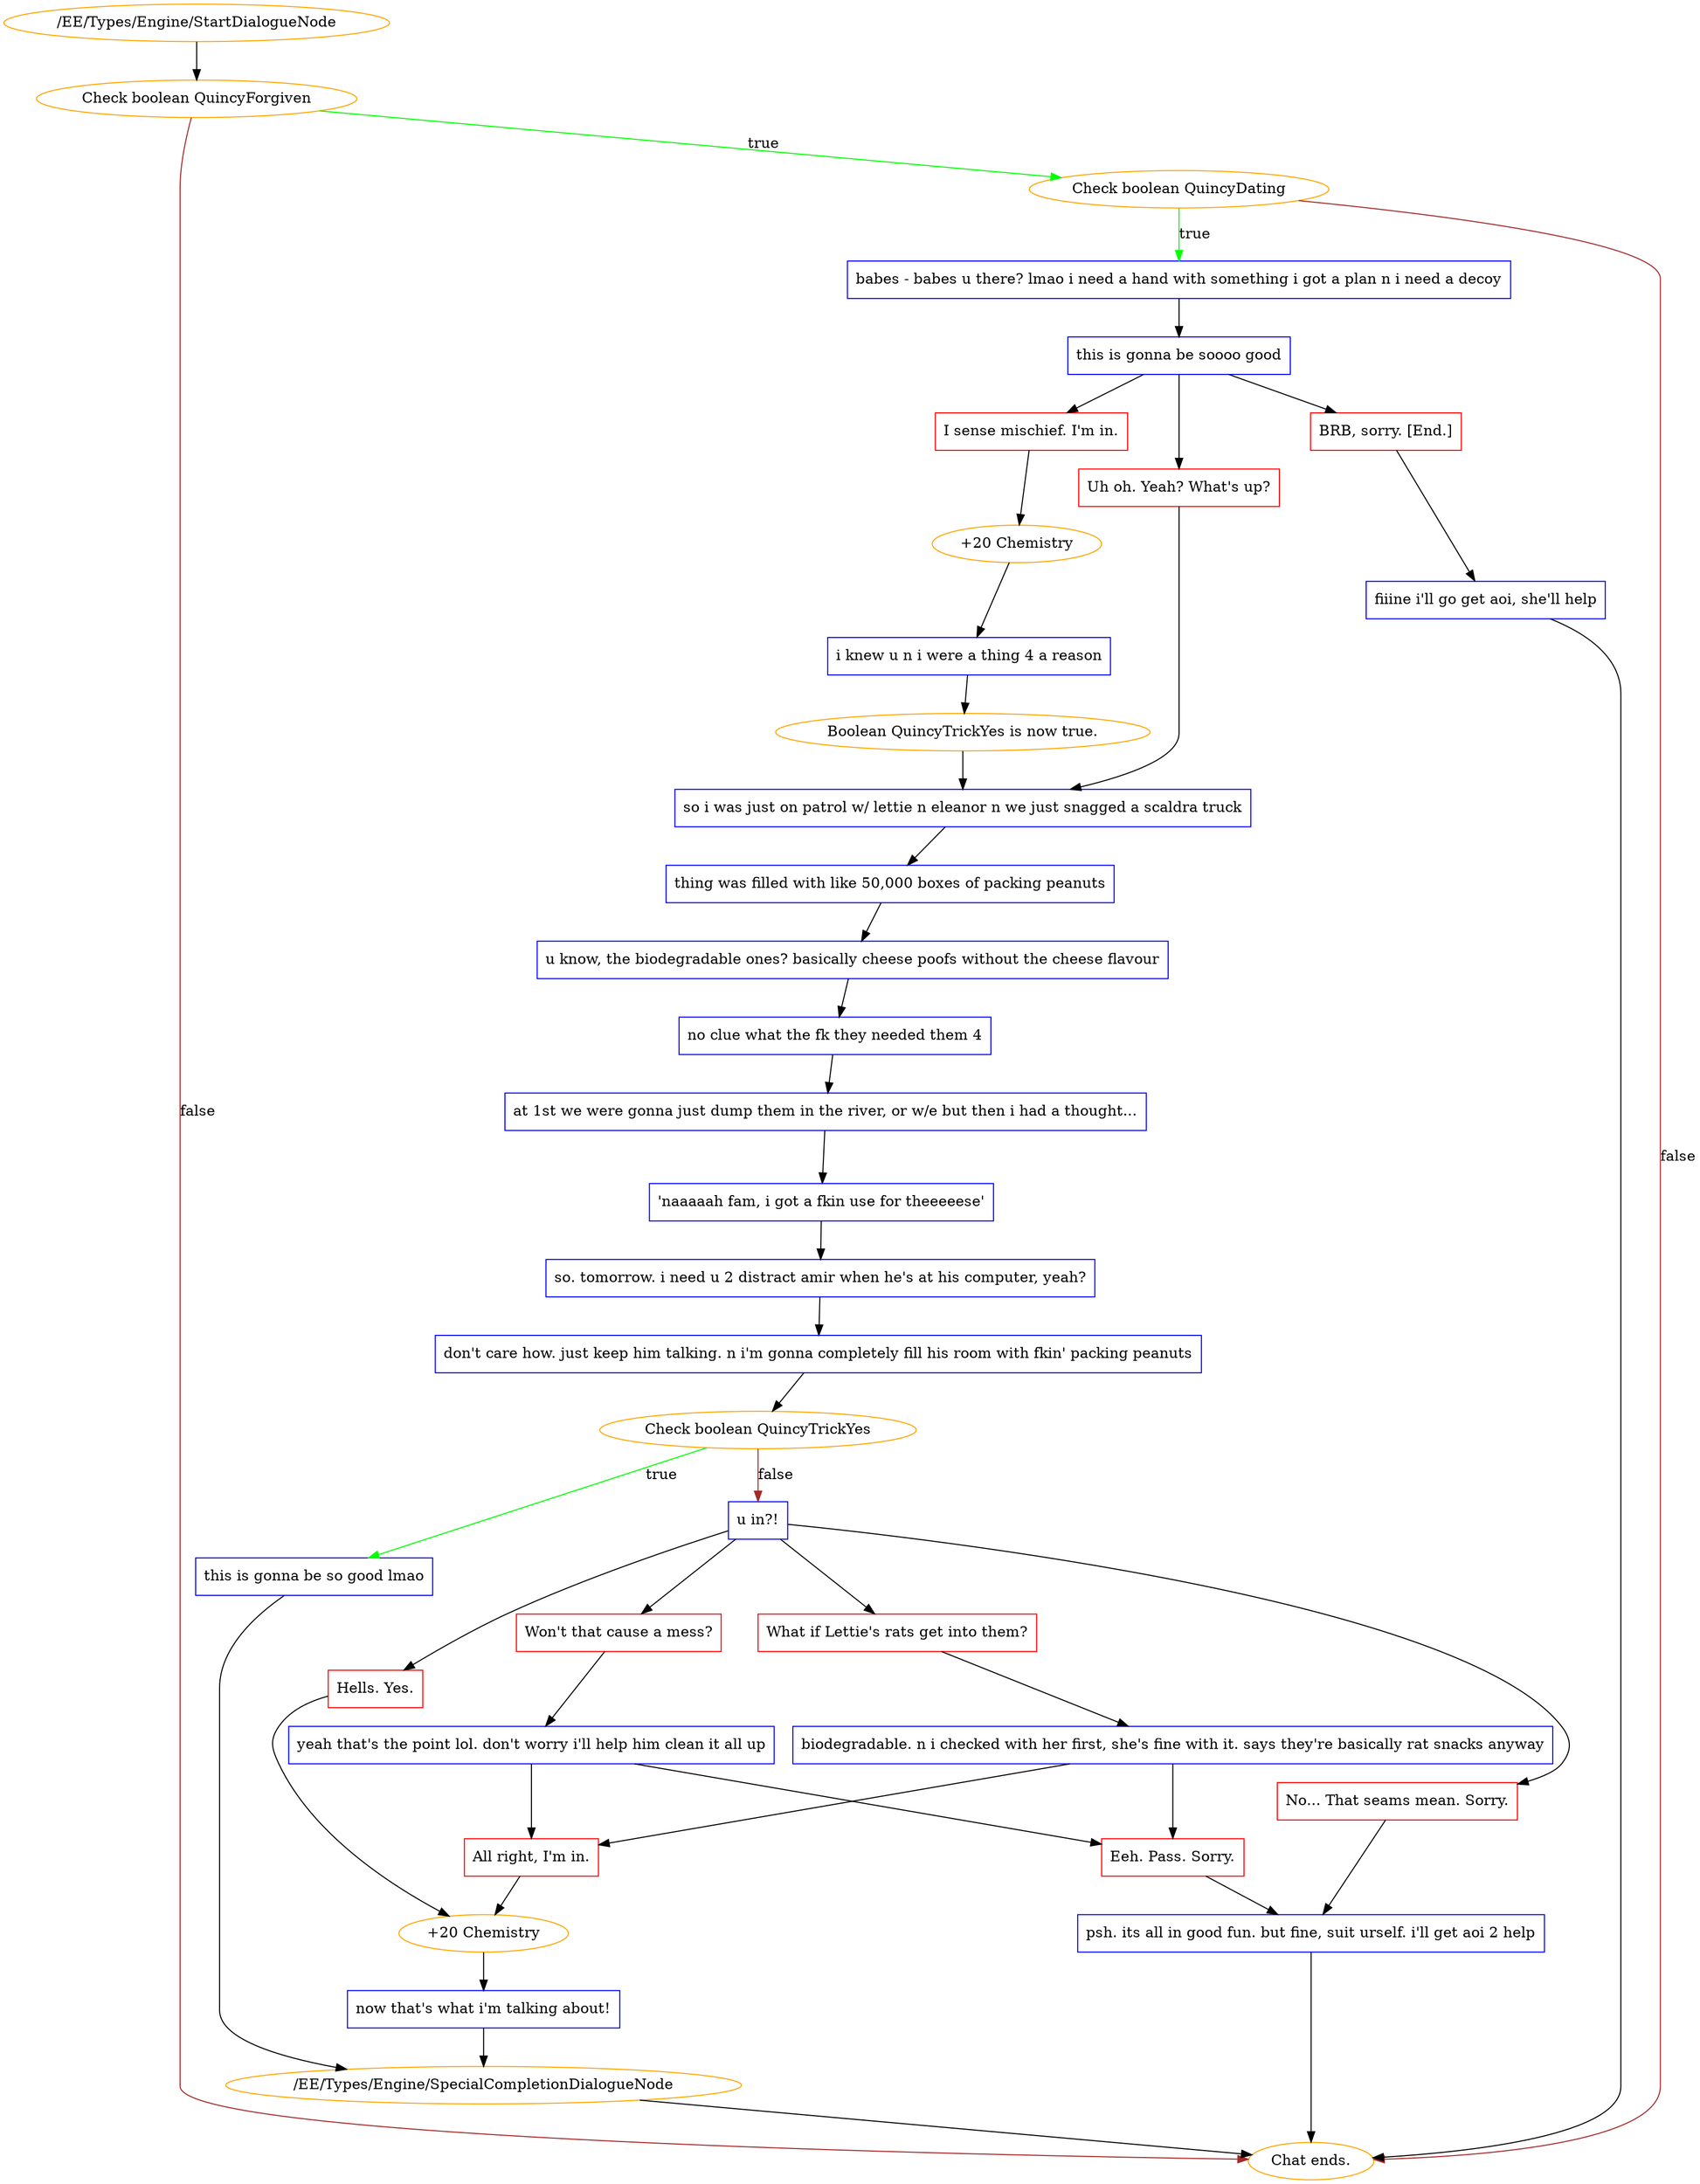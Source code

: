 digraph {
	3410 [label="/EE/Types/Engine/StartDialogueNode",color=orange];
		3410 -> 3411;
	3411 [label="Check boolean QuincyForgiven",color=orange];
		3411 -> 3412 [label=true,color=green];
		3411 -> "Chat ends." [label=false,color=brown];
	3412 [label="Check boolean QuincyDating",color=orange];
		3412 -> 3415 [label=true,color=green];
		3412 -> "Chat ends." [label=false,color=brown];
	"Chat ends." [color=orange];
	3415 [label="babes - babes u there? lmao i need a hand with something i got a plan n i need a decoy",shape=box,color=blue];
		3415 -> 3416;
	"Chat ends." [color=orange];
	3416 [label="this is gonna be soooo good",shape=box,color=blue];
		3416 -> 3417;
		3416 -> 3418;
		3416 -> 3419;
	3417 [label="I sense mischief. I'm in.",shape=box,color=red];
		3417 -> 3420;
	3418 [label="Uh oh. Yeah? What's up?",shape=box,color=red];
		3418 -> 3425;
	3419 [label="BRB, sorry. [End.]",shape=box,color=red];
		3419 -> 3423;
	3420 [label="+20 Chemistry",color=orange];
		3420 -> 3421;
	3425 [label="so i was just on patrol w/ lettie n eleanor n we just snagged a scaldra truck",shape=box,color=blue];
		3425 -> 3426;
	3423 [label="fiiine i'll go get aoi, she'll help",shape=box,color=blue];
		3423 -> "Chat ends.";
	3421 [label="i knew u n i were a thing 4 a reason",shape=box,color=blue];
		3421 -> 3422;
	3426 [label="thing was filled with like 50,000 boxes of packing peanuts",shape=box,color=blue];
		3426 -> 3427;
	"Chat ends." [color=orange];
	3422 [label="Boolean QuincyTrickYes is now true.",color=orange];
		3422 -> 3425;
	3427 [label="u know, the biodegradable ones? basically cheese poofs without the cheese flavour",shape=box,color=blue];
		3427 -> 3430;
	3430 [label="no clue what the fk they needed them 4",shape=box,color=blue];
		3430 -> 3429;
	3429 [label="at 1st we were gonna just dump them in the river, or w/e but then i had a thought...",shape=box,color=blue];
		3429 -> 3428;
	3428 [label="'naaaaah fam, i got a fkin use for theeeeese'",shape=box,color=blue];
		3428 -> 3432;
	3432 [label="so. tomorrow. i need u 2 distract amir when he's at his computer, yeah?",shape=box,color=blue];
		3432 -> 3431;
	3431 [label="don't care how. just keep him talking. n i'm gonna completely fill his room with fkin' packing peanuts",shape=box,color=blue];
		3431 -> 3433;
	3433 [label="Check boolean QuincyTrickYes",color=orange];
		3433 -> 3434 [label=true,color=green];
		3433 -> 3436 [label=false,color=brown];
	3434 [label="this is gonna be so good lmao",shape=box,color=blue];
		3434 -> 3448;
	3436 [label="u in?!",shape=box,color=blue];
		3436 -> 3437;
		3436 -> 3438;
		3436 -> 3439;
		3436 -> 3440;
	3448 [label="/EE/Types/Engine/SpecialCompletionDialogueNode",color=orange];
		3448 -> "Chat ends.";
	3437 [label="Hells. Yes.",shape=box,color=red];
		3437 -> 3446;
	3438 [label="Won't that cause a mess?",shape=box,color=red];
		3438 -> 3441;
	3439 [label="What if Lettie's rats get into them?",shape=box,color=red];
		3439 -> 3442;
	3440 [label="No... That seams mean. Sorry.",shape=box,color=red];
		3440 -> 3445;
	"Chat ends." [color=orange];
	3446 [label="+20 Chemistry",color=orange];
		3446 -> 3447;
	3441 [label="yeah that's the point lol. don't worry i'll help him clean it all up",shape=box,color=blue];
		3441 -> 3443;
		3441 -> 3444;
	3442 [label="biodegradable. n i checked with her first, she's fine with it. says they're basically rat snacks anyway",shape=box,color=blue];
		3442 -> 3443;
		3442 -> 3444;
	3445 [label="psh. its all in good fun. but fine, suit urself. i'll get aoi 2 help",shape=box,color=blue];
		3445 -> "Chat ends.";
	3447 [label="now that's what i'm talking about!",shape=box,color=blue];
		3447 -> 3448;
	3443 [label="All right, I'm in.",shape=box,color=red];
		3443 -> 3446;
	3444 [label="Eeh. Pass. Sorry.",shape=box,color=red];
		3444 -> 3445;
	"Chat ends." [color=orange];
}